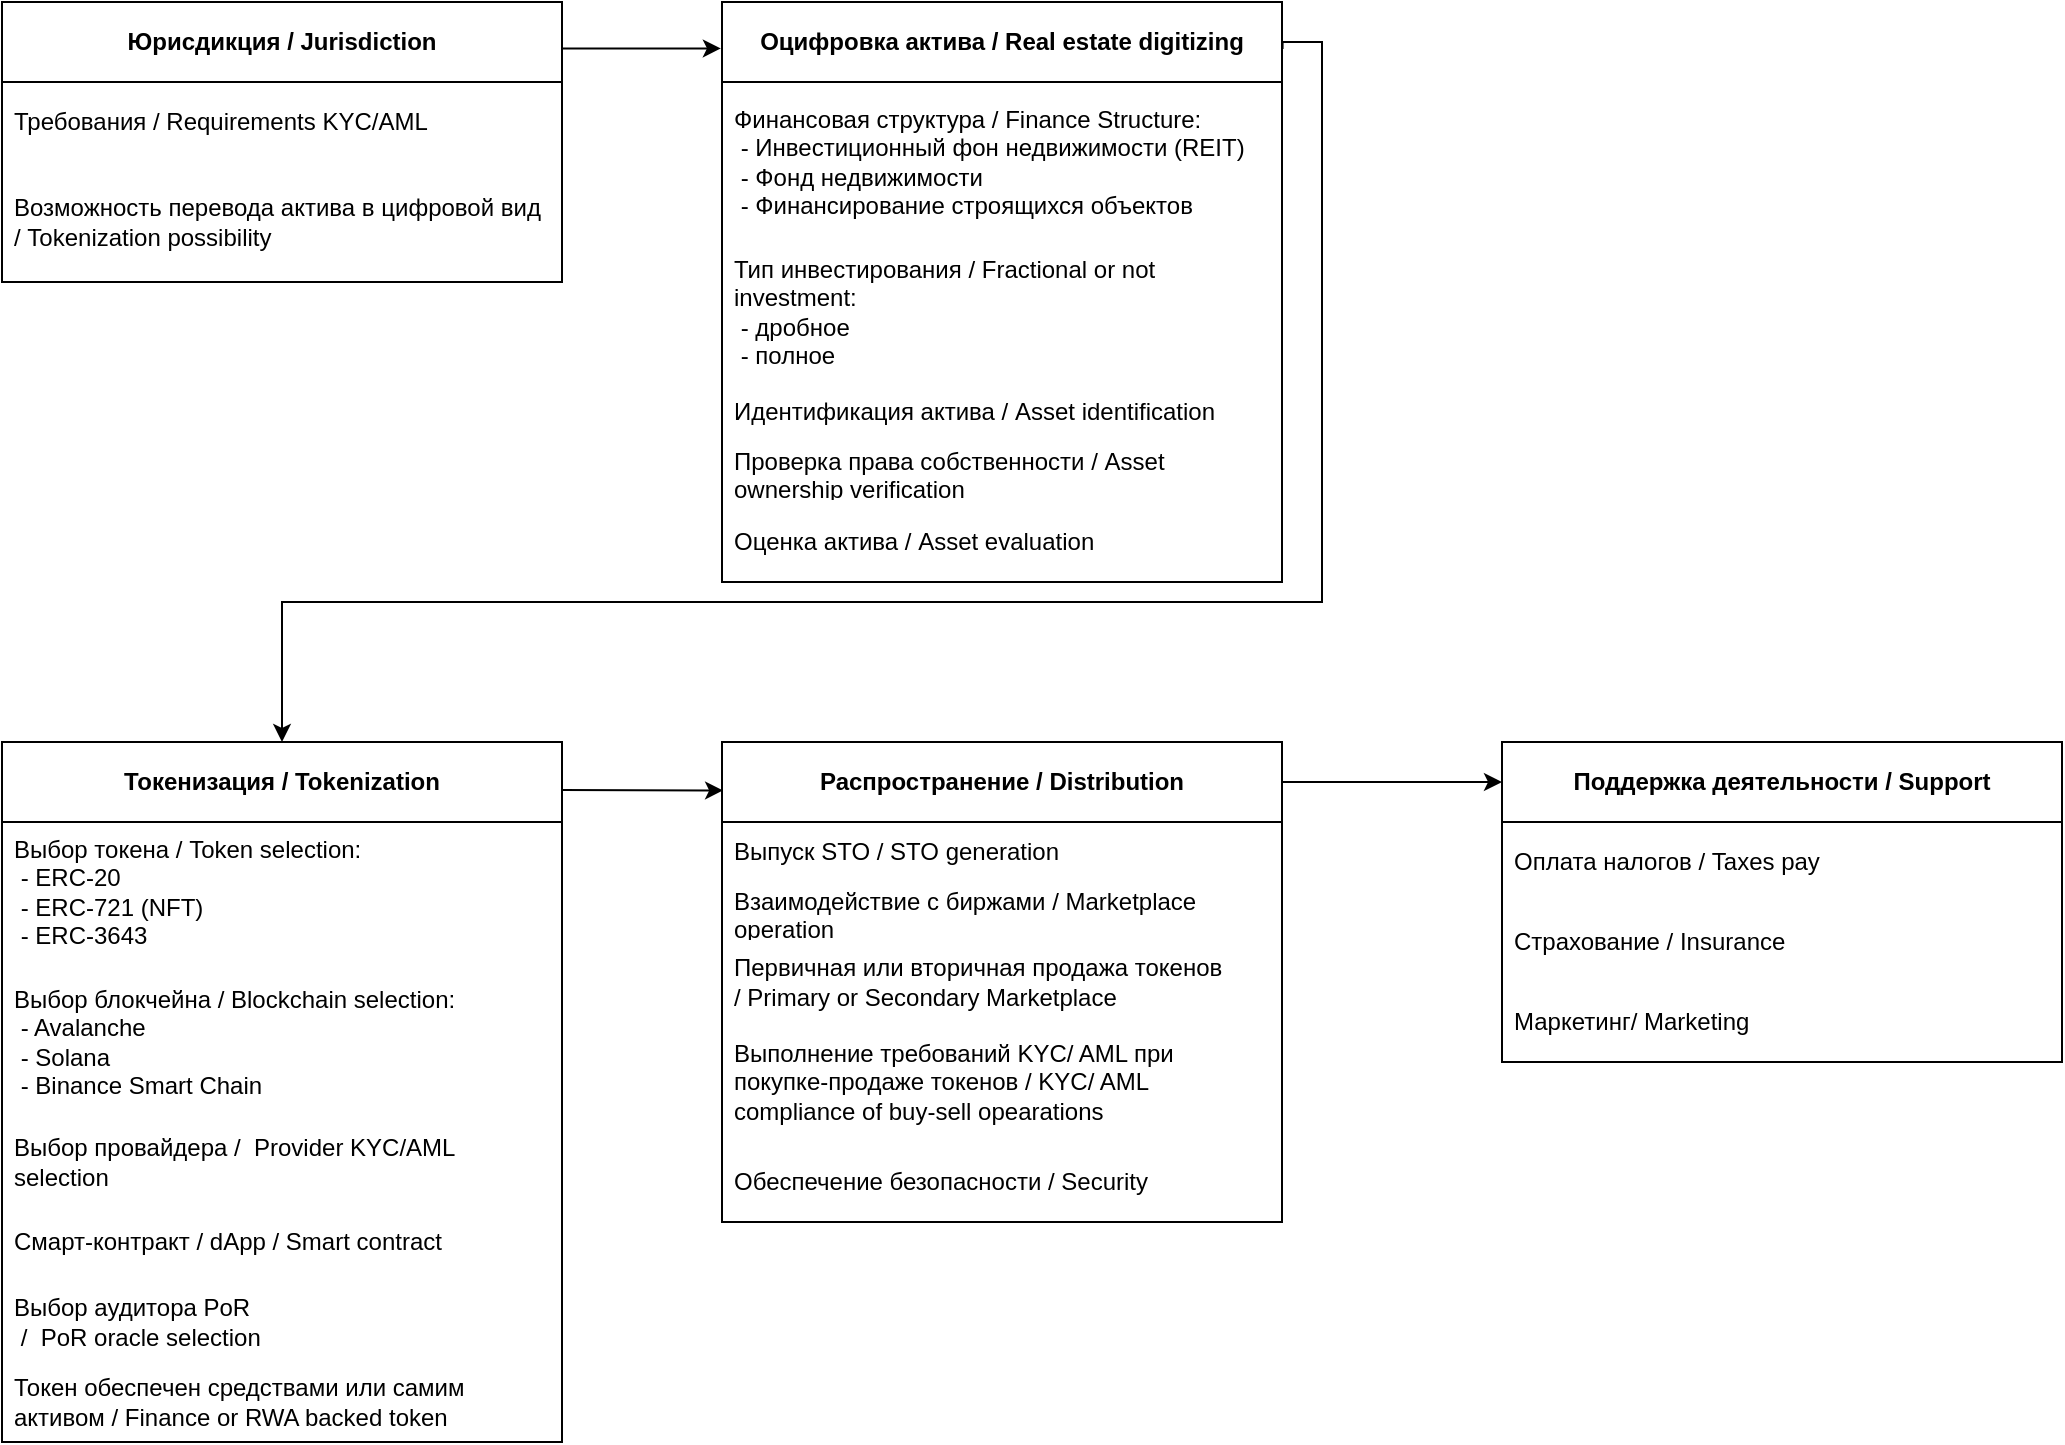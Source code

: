 <mxfile version="24.2.0" type="github">
  <diagram name="Страница — 1" id="8aTEOe-QuroDj3xyR8eQ">
    <mxGraphModel dx="1386" dy="783" grid="1" gridSize="10" guides="1" tooltips="1" connect="1" arrows="1" fold="1" page="1" pageScale="1" pageWidth="1169" pageHeight="827" math="0" shadow="0">
      <root>
        <mxCell id="0" />
        <mxCell id="1" parent="0" />
        <mxCell id="AYj9zMjsYxJNHYWbNuNB-7" value="&lt;b&gt;Распространение / Distribution&lt;/b&gt;" style="swimlane;fontStyle=0;childLayout=stackLayout;horizontal=1;startSize=40;horizontalStack=0;resizeParent=1;resizeParentMax=0;resizeLast=0;collapsible=1;marginBottom=0;whiteSpace=wrap;html=1;" parent="1" vertex="1">
          <mxGeometry x="440" y="410" width="280" height="240" as="geometry" />
        </mxCell>
        <mxCell id="AYj9zMjsYxJNHYWbNuNB-8" value="Выпуск STO / STO generation" style="text;strokeColor=none;fillColor=none;align=left;verticalAlign=middle;spacingLeft=4;spacingRight=4;overflow=hidden;points=[[0,0.5],[1,0.5]];portConstraint=eastwest;rotatable=0;whiteSpace=wrap;html=1;fontColor=#000000;" parent="AYj9zMjsYxJNHYWbNuNB-7" vertex="1">
          <mxGeometry y="40" width="280" height="30" as="geometry" />
        </mxCell>
        <mxCell id="AYj9zMjsYxJNHYWbNuNB-45" value="Взаимодействие с биржами / Marketplace operation" style="text;strokeColor=none;fillColor=none;align=left;verticalAlign=middle;spacingLeft=4;spacingRight=4;overflow=hidden;points=[[0,0.5],[1,0.5]];portConstraint=eastwest;rotatable=0;whiteSpace=wrap;html=1;labelBackgroundColor=default;fontColor=#000000;" parent="AYj9zMjsYxJNHYWbNuNB-7" vertex="1">
          <mxGeometry y="70" width="280" height="30" as="geometry" />
        </mxCell>
        <mxCell id="AYj9zMjsYxJNHYWbNuNB-27" value="Первичная или вторичная продажа токенов /&amp;nbsp;Primary or Secondary Marketplace" style="text;strokeColor=none;fillColor=none;align=left;verticalAlign=middle;spacingLeft=4;spacingRight=4;overflow=hidden;points=[[0,0.5],[1,0.5]];portConstraint=eastwest;rotatable=0;whiteSpace=wrap;html=1;fontColor=#000000;" parent="AYj9zMjsYxJNHYWbNuNB-7" vertex="1">
          <mxGeometry y="100" width="280" height="40" as="geometry" />
        </mxCell>
        <mxCell id="AYj9zMjsYxJNHYWbNuNB-35" value="Выполнение требований KYC/ AML при покупке-продаже токенов / KYC/ AML compliance of buy-sell opearations" style="text;strokeColor=none;fillColor=none;align=left;verticalAlign=middle;spacingLeft=4;spacingRight=4;overflow=hidden;points=[[0,0.5],[1,0.5]];portConstraint=eastwest;rotatable=0;whiteSpace=wrap;html=1;fontColor=#000000;" parent="AYj9zMjsYxJNHYWbNuNB-7" vertex="1">
          <mxGeometry y="140" width="280" height="60" as="geometry" />
        </mxCell>
        <mxCell id="AYj9zMjsYxJNHYWbNuNB-46" value="Обеспечение безопасности / Security" style="text;strokeColor=none;fillColor=none;align=left;verticalAlign=middle;spacingLeft=4;spacingRight=4;overflow=hidden;points=[[0,0.5],[1,0.5]];portConstraint=eastwest;rotatable=0;whiteSpace=wrap;html=1;fontColor=#000000;" parent="AYj9zMjsYxJNHYWbNuNB-7" vertex="1">
          <mxGeometry y="200" width="280" height="40" as="geometry" />
        </mxCell>
        <mxCell id="AYj9zMjsYxJNHYWbNuNB-13" value="&lt;b&gt;Токенизация / Tokenization&lt;/b&gt;" style="swimlane;fontStyle=0;childLayout=stackLayout;horizontal=1;startSize=40;horizontalStack=0;resizeParent=1;resizeParentMax=0;resizeLast=0;collapsible=1;marginBottom=0;whiteSpace=wrap;html=1;" parent="1" vertex="1">
          <mxGeometry x="80" y="410" width="280" height="350" as="geometry" />
        </mxCell>
        <mxCell id="AYj9zMjsYxJNHYWbNuNB-14" value="Выбор токена / Token selection:&lt;br&gt;&amp;nbsp;- ERC-20&lt;br&gt;&amp;nbsp;- ERC-721 (NFT)&lt;br&gt;&amp;nbsp;- ERC-3643" style="text;strokeColor=none;fillColor=none;align=left;verticalAlign=middle;spacingLeft=4;spacingRight=4;overflow=hidden;points=[[0,0.5],[1,0.5]];portConstraint=eastwest;rotatable=0;whiteSpace=wrap;html=1;" parent="AYj9zMjsYxJNHYWbNuNB-13" vertex="1">
          <mxGeometry y="40" width="280" height="70" as="geometry" />
        </mxCell>
        <mxCell id="AYj9zMjsYxJNHYWbNuNB-15" value="Выбор блокчейна / Blockchain selection:&lt;br&gt;&amp;nbsp;- Avalanche&lt;br&gt;&amp;nbsp;- Solana&lt;br&gt;&amp;nbsp;- Binance Smart Chain&amp;nbsp;" style="text;strokeColor=none;fillColor=none;align=left;verticalAlign=middle;spacingLeft=4;spacingRight=4;overflow=hidden;points=[[0,0.5],[1,0.5]];portConstraint=eastwest;rotatable=0;whiteSpace=wrap;html=1;" parent="AYj9zMjsYxJNHYWbNuNB-13" vertex="1">
          <mxGeometry y="110" width="280" height="80" as="geometry" />
        </mxCell>
        <mxCell id="AYj9zMjsYxJNHYWbNuNB-16" value="Выбор провайдера /&amp;nbsp; Provider KYC/AML selection" style="text;strokeColor=none;fillColor=none;align=left;verticalAlign=middle;spacingLeft=4;spacingRight=4;overflow=hidden;points=[[0,0.5],[1,0.5]];portConstraint=eastwest;rotatable=0;whiteSpace=wrap;html=1;fontColor=#000000;" parent="AYj9zMjsYxJNHYWbNuNB-13" vertex="1">
          <mxGeometry y="190" width="280" height="40" as="geometry" />
        </mxCell>
        <mxCell id="AYj9zMjsYxJNHYWbNuNB-33" value="Смарт-контракт / dApp / Smart contract" style="text;strokeColor=none;fillColor=none;align=left;verticalAlign=middle;spacingLeft=4;spacingRight=4;overflow=hidden;points=[[0,0.5],[1,0.5]];portConstraint=eastwest;rotatable=0;whiteSpace=wrap;html=1;fontColor=#000000;" parent="AYj9zMjsYxJNHYWbNuNB-13" vertex="1">
          <mxGeometry y="230" width="280" height="40" as="geometry" />
        </mxCell>
        <mxCell id="AYj9zMjsYxJNHYWbNuNB-17" value="Выбор аудитора PoR&lt;br&gt;&amp;nbsp;/&amp;nbsp; PoR oracle selection" style="text;strokeColor=none;fillColor=none;align=left;verticalAlign=middle;spacingLeft=4;spacingRight=4;overflow=hidden;points=[[0,0.5],[1,0.5]];portConstraint=eastwest;rotatable=0;whiteSpace=wrap;html=1;fontColor=#000000;" parent="AYj9zMjsYxJNHYWbNuNB-13" vertex="1">
          <mxGeometry y="270" width="280" height="40" as="geometry" />
        </mxCell>
        <mxCell id="AYj9zMjsYxJNHYWbNuNB-18" value="Токен обеспечен средствами или самим активом / Finance or RWA backed token" style="text;strokeColor=none;fillColor=none;align=left;verticalAlign=middle;spacingLeft=4;spacingRight=4;overflow=hidden;points=[[0,0.5],[1,0.5]];portConstraint=eastwest;rotatable=0;whiteSpace=wrap;html=1;fontColor=#000000;" parent="AYj9zMjsYxJNHYWbNuNB-13" vertex="1">
          <mxGeometry y="310" width="280" height="40" as="geometry" />
        </mxCell>
        <mxCell id="AYj9zMjsYxJNHYWbNuNB-22" value="&lt;b&gt;Оцифровка актива / Real estate digitizing&lt;/b&gt;" style="swimlane;fontStyle=0;childLayout=stackLayout;horizontal=1;startSize=40;horizontalStack=0;resizeParent=1;resizeParentMax=0;resizeLast=0;collapsible=1;marginBottom=0;whiteSpace=wrap;html=1;" parent="1" vertex="1">
          <mxGeometry x="440" y="40" width="280" height="290" as="geometry" />
        </mxCell>
        <mxCell id="AYj9zMjsYxJNHYWbNuNB-24" value="&lt;font&gt;Финансовая структура /&amp;nbsp;Finance Structure:&lt;br&gt;&amp;nbsp;- Инвестиционный фон недвижимости (REIT)&lt;br&gt;&amp;nbsp;- Фонд недвижимости&lt;br&gt;&amp;nbsp;- Финансирование строящихся объектов&lt;br&gt;&lt;/font&gt;" style="text;strokeColor=none;fillColor=none;align=left;verticalAlign=middle;spacingLeft=4;spacingRight=4;overflow=hidden;points=[[0,0.5],[1,0.5]];portConstraint=eastwest;rotatable=0;whiteSpace=wrap;html=1;fontColor=#000000;" parent="AYj9zMjsYxJNHYWbNuNB-22" vertex="1">
          <mxGeometry y="40" width="280" height="80" as="geometry" />
        </mxCell>
        <mxCell id="AYj9zMjsYxJNHYWbNuNB-25" value="Тип инвестирования / Fractional or not investment:&lt;br&gt;&amp;nbsp;- дробное&lt;br&gt;&amp;nbsp;- полное" style="text;strokeColor=none;fillColor=none;align=left;verticalAlign=middle;spacingLeft=4;spacingRight=4;overflow=hidden;points=[[0,0.5],[1,0.5]];portConstraint=eastwest;rotatable=0;whiteSpace=wrap;html=1;" parent="AYj9zMjsYxJNHYWbNuNB-22" vertex="1">
          <mxGeometry y="120" width="280" height="70" as="geometry" />
        </mxCell>
        <mxCell id="AYj9zMjsYxJNHYWbNuNB-50" value="Идентификация актива / Asset identification" style="text;strokeColor=none;fillColor=none;align=left;verticalAlign=middle;spacingLeft=4;spacingRight=4;overflow=hidden;points=[[0,0.5],[1,0.5]];portConstraint=eastwest;rotatable=0;whiteSpace=wrap;html=1;" parent="AYj9zMjsYxJNHYWbNuNB-22" vertex="1">
          <mxGeometry y="190" width="280" height="30" as="geometry" />
        </mxCell>
        <mxCell id="AYj9zMjsYxJNHYWbNuNB-52" value="Проверка права собственности / Asset ownership verification" style="text;strokeColor=none;fillColor=none;align=left;verticalAlign=middle;spacingLeft=4;spacingRight=4;overflow=hidden;points=[[0,0.5],[1,0.5]];portConstraint=eastwest;rotatable=0;whiteSpace=wrap;html=1;" parent="AYj9zMjsYxJNHYWbNuNB-22" vertex="1">
          <mxGeometry y="220" width="280" height="30" as="geometry" />
        </mxCell>
        <mxCell id="AYj9zMjsYxJNHYWbNuNB-51" value="Оценка актива / Asset evaluation" style="text;strokeColor=none;fillColor=none;align=left;verticalAlign=middle;spacingLeft=4;spacingRight=4;overflow=hidden;points=[[0,0.5],[1,0.5]];portConstraint=eastwest;rotatable=0;whiteSpace=wrap;html=1;" parent="AYj9zMjsYxJNHYWbNuNB-22" vertex="1">
          <mxGeometry y="250" width="280" height="40" as="geometry" />
        </mxCell>
        <mxCell id="AYj9zMjsYxJNHYWbNuNB-28" value="&lt;b&gt;Поддержка деятельности / Support&lt;/b&gt;" style="swimlane;fontStyle=0;childLayout=stackLayout;horizontal=1;startSize=40;horizontalStack=0;resizeParent=1;resizeParentMax=0;resizeLast=0;collapsible=1;marginBottom=0;whiteSpace=wrap;html=1;" parent="1" vertex="1">
          <mxGeometry x="830" y="410" width="280" height="160" as="geometry" />
        </mxCell>
        <mxCell id="AYj9zMjsYxJNHYWbNuNB-36" value="Оплата налогов / Taxes pay" style="text;strokeColor=none;fillColor=none;align=left;verticalAlign=middle;spacingLeft=4;spacingRight=4;overflow=hidden;points=[[0,0.5],[1,0.5]];portConstraint=eastwest;rotatable=0;whiteSpace=wrap;html=1;fontColor=#000000;" parent="AYj9zMjsYxJNHYWbNuNB-28" vertex="1">
          <mxGeometry y="40" width="280" height="40" as="geometry" />
        </mxCell>
        <mxCell id="AYj9zMjsYxJNHYWbNuNB-53" value="Страхование / Insurance" style="text;strokeColor=none;fillColor=none;align=left;verticalAlign=middle;spacingLeft=4;spacingRight=4;overflow=hidden;points=[[0,0.5],[1,0.5]];portConstraint=eastwest;rotatable=0;whiteSpace=wrap;html=1;fontColor=#000000;" parent="AYj9zMjsYxJNHYWbNuNB-28" vertex="1">
          <mxGeometry y="80" width="280" height="40" as="geometry" />
        </mxCell>
        <mxCell id="BNTv6pmVv5CZ8vkfOmOB-1" value="Маркетинг/ Marketing" style="text;strokeColor=none;fillColor=none;align=left;verticalAlign=middle;spacingLeft=4;spacingRight=4;overflow=hidden;points=[[0,0.5],[1,0.5]];portConstraint=eastwest;rotatable=0;whiteSpace=wrap;html=1;fontColor=#000000;" parent="AYj9zMjsYxJNHYWbNuNB-28" vertex="1">
          <mxGeometry y="120" width="280" height="40" as="geometry" />
        </mxCell>
        <mxCell id="AYj9zMjsYxJNHYWbNuNB-37" value="&lt;b&gt;Юрисдикция / Jurisdiction&lt;/b&gt;" style="swimlane;fontStyle=0;childLayout=stackLayout;horizontal=1;startSize=40;horizontalStack=0;resizeParent=1;resizeParentMax=0;resizeLast=0;collapsible=1;marginBottom=0;whiteSpace=wrap;html=1;" parent="1" vertex="1">
          <mxGeometry x="80" y="40" width="280" height="140" as="geometry" />
        </mxCell>
        <mxCell id="AYj9zMjsYxJNHYWbNuNB-38" value="Требования / Requirements KYC/AML" style="text;strokeColor=none;fillColor=none;align=left;verticalAlign=middle;spacingLeft=4;spacingRight=4;overflow=hidden;points=[[0,0.5],[1,0.5]];portConstraint=eastwest;rotatable=0;whiteSpace=wrap;html=1;" parent="AYj9zMjsYxJNHYWbNuNB-37" vertex="1">
          <mxGeometry y="40" width="280" height="40" as="geometry" />
        </mxCell>
        <mxCell id="AYj9zMjsYxJNHYWbNuNB-39" value="Возможность перевода актива в цифровой вид / Tokenization possibility" style="text;strokeColor=none;fillColor=none;align=left;verticalAlign=middle;spacingLeft=4;spacingRight=4;overflow=hidden;points=[[0,0.5],[1,0.5]];portConstraint=eastwest;rotatable=0;whiteSpace=wrap;html=1;" parent="AYj9zMjsYxJNHYWbNuNB-37" vertex="1">
          <mxGeometry y="80" width="280" height="60" as="geometry" />
        </mxCell>
        <mxCell id="AYj9zMjsYxJNHYWbNuNB-41" style="edgeStyle=orthogonalEdgeStyle;rounded=0;orthogonalLoop=1;jettySize=auto;html=1;exitX=1;exitY=0.14;exitDx=0;exitDy=0;entryX=-0.002;entryY=0.08;entryDx=0;entryDy=0;entryPerimeter=0;exitPerimeter=0;" parent="1" source="AYj9zMjsYxJNHYWbNuNB-37" target="AYj9zMjsYxJNHYWbNuNB-22" edge="1">
          <mxGeometry relative="1" as="geometry">
            <Array as="points">
              <mxPoint x="360" y="63" />
            </Array>
          </mxGeometry>
        </mxCell>
        <mxCell id="AYj9zMjsYxJNHYWbNuNB-42" style="edgeStyle=orthogonalEdgeStyle;rounded=0;orthogonalLoop=1;jettySize=auto;html=1;entryX=0.5;entryY=0;entryDx=0;entryDy=0;exitX=1.001;exitY=0.081;exitDx=0;exitDy=0;exitPerimeter=0;" parent="1" source="AYj9zMjsYxJNHYWbNuNB-22" target="AYj9zMjsYxJNHYWbNuNB-13" edge="1">
          <mxGeometry relative="1" as="geometry">
            <mxPoint x="730" y="80" as="sourcePoint" />
            <Array as="points">
              <mxPoint x="720" y="60" />
              <mxPoint x="740" y="60" />
              <mxPoint x="740" y="340" />
              <mxPoint x="220" y="340" />
            </Array>
          </mxGeometry>
        </mxCell>
        <mxCell id="AYj9zMjsYxJNHYWbNuNB-43" style="edgeStyle=orthogonalEdgeStyle;rounded=0;orthogonalLoop=1;jettySize=auto;html=1;entryX=0.002;entryY=0.101;entryDx=0;entryDy=0;entryPerimeter=0;" parent="1" target="AYj9zMjsYxJNHYWbNuNB-7" edge="1">
          <mxGeometry relative="1" as="geometry">
            <mxPoint x="360" y="434" as="sourcePoint" />
            <mxPoint x="440" y="432" as="targetPoint" />
            <Array as="points">
              <mxPoint x="360" y="434" />
              <mxPoint x="370" y="434" />
            </Array>
          </mxGeometry>
        </mxCell>
        <mxCell id="AYj9zMjsYxJNHYWbNuNB-44" style="edgeStyle=orthogonalEdgeStyle;rounded=0;orthogonalLoop=1;jettySize=auto;html=1;" parent="1" edge="1">
          <mxGeometry relative="1" as="geometry">
            <mxPoint x="720" y="419" as="sourcePoint" />
            <mxPoint x="830" y="430" as="targetPoint" />
            <Array as="points">
              <mxPoint x="720" y="430" />
            </Array>
          </mxGeometry>
        </mxCell>
      </root>
    </mxGraphModel>
  </diagram>
</mxfile>
